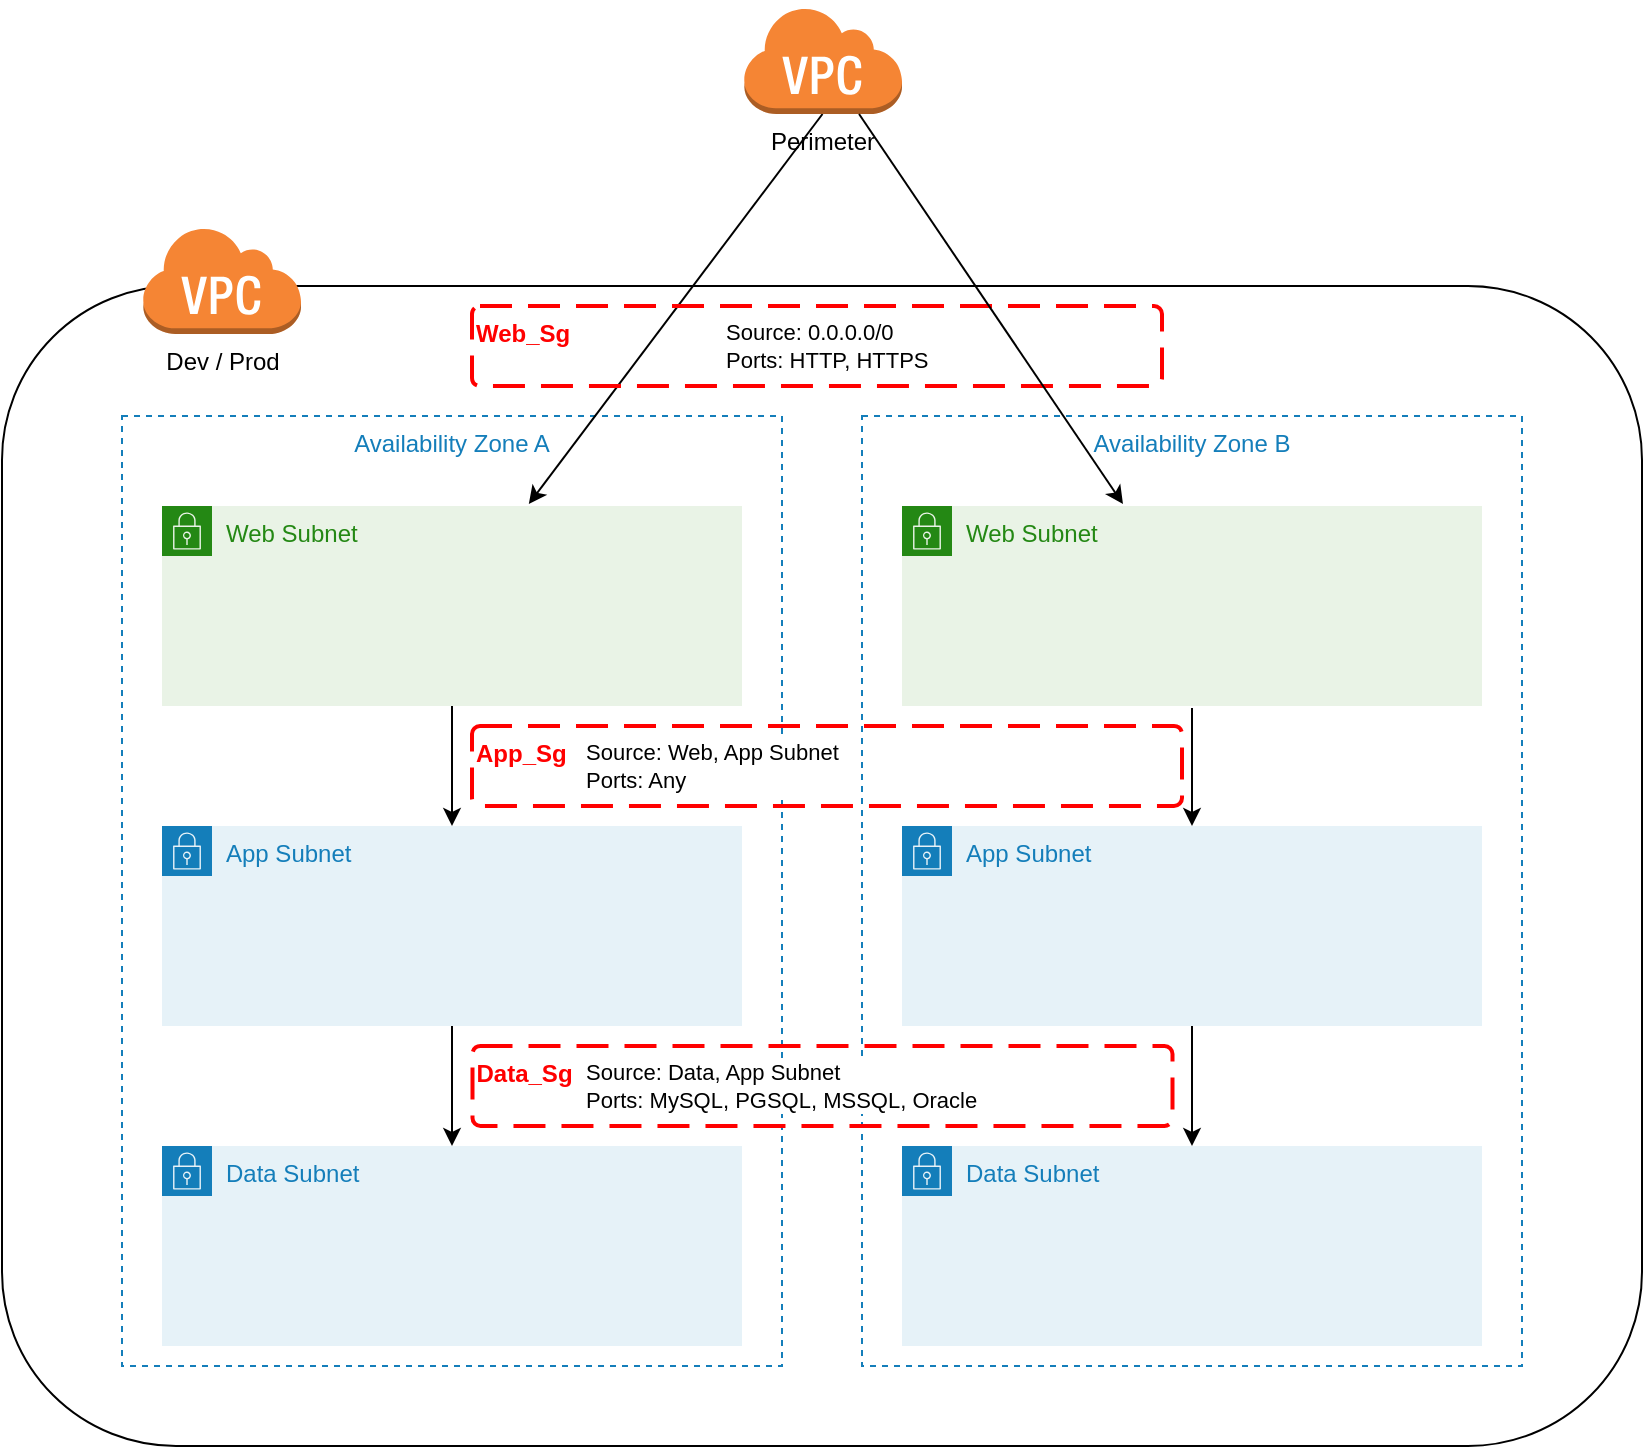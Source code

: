 <mxfile version="20.2.3" type="device"><diagram id="J8P2tJ8kzgx37nKu2yIJ" name="Page-1"><mxGraphModel dx="1419" dy="1025" grid="1" gridSize="10" guides="1" tooltips="1" connect="1" arrows="1" fold="1" page="1" pageScale="1" pageWidth="1100" pageHeight="850" math="0" shadow="0"><root><mxCell id="0"/><mxCell id="1" parent="0"/><mxCell id="dxuYAF1TzJr3qsiAYhOL-1" value="" style="rounded=1;whiteSpace=wrap;html=1;strokeColor=default;" parent="1" vertex="1"><mxGeometry x="120" y="160" width="820" height="580" as="geometry"/></mxCell><mxCell id="dxuYAF1TzJr3qsiAYhOL-4" value="Availability Zone B" style="fillColor=none;strokeColor=#147EBA;dashed=1;verticalAlign=top;fontStyle=0;fontColor=#147EBA;" parent="1" vertex="1"><mxGeometry x="550" y="225" width="330" height="475" as="geometry"/></mxCell><mxCell id="dxuYAF1TzJr3qsiAYhOL-2" value="Dev / Prod" style="outlineConnect=0;dashed=0;verticalLabelPosition=bottom;verticalAlign=top;align=center;html=1;shape=mxgraph.aws3.virtual_private_cloud;fillColor=#F58534;gradientColor=none;" parent="1" vertex="1"><mxGeometry x="190" y="130" width="79.5" height="54" as="geometry"/></mxCell><mxCell id="dxuYAF1TzJr3qsiAYhOL-3" value="Availability Zone A" style="fillColor=none;strokeColor=#147EBA;dashed=1;verticalAlign=top;fontStyle=0;fontColor=#147EBA;" parent="1" vertex="1"><mxGeometry x="180" y="225" width="330" height="475" as="geometry"/></mxCell><mxCell id="dxuYAF1TzJr3qsiAYhOL-19" style="edgeStyle=orthogonalEdgeStyle;rounded=0;orthogonalLoop=1;jettySize=auto;html=1;fontColor=#248814;entryX=0.5;entryY=0;entryDx=0;entryDy=0;exitX=0.5;exitY=0.99;exitDx=0;exitDy=0;exitPerimeter=0;" parent="1" source="dxuYAF1TzJr3qsiAYhOL-6" target="dxuYAF1TzJr3qsiAYhOL-7" edge="1"><mxGeometry relative="1" as="geometry"><Array as="points"/></mxGeometry></mxCell><mxCell id="dxuYAF1TzJr3qsiAYhOL-6" value="Web Subnet" style="points=[[0,0],[0.25,0],[0.5,0],[0.75,0],[1,0],[1,0.25],[1,0.5],[1,0.75],[1,1],[0.75,1],[0.5,1],[0.25,1],[0,1],[0,0.75],[0,0.5],[0,0.25]];outlineConnect=0;gradientColor=none;html=1;whiteSpace=wrap;fontSize=12;fontStyle=0;container=1;pointerEvents=0;collapsible=0;recursiveResize=0;shape=mxgraph.aws4.group;grIcon=mxgraph.aws4.group_security_group;grStroke=0;strokeColor=#248814;fillColor=#E9F3E6;verticalAlign=top;align=left;spacingLeft=30;fontColor=#248814;perimeterSpacing=1;labelBorderColor=none;backgroundOutline=0;fillStyle=auto;" parent="1" vertex="1"><mxGeometry x="200" y="270" width="290" height="100" as="geometry"/></mxCell><mxCell id="dxuYAF1TzJr3qsiAYhOL-21" style="edgeStyle=orthogonalEdgeStyle;rounded=0;orthogonalLoop=1;jettySize=auto;html=1;fontColor=#248814;" parent="1" source="dxuYAF1TzJr3qsiAYhOL-7" target="dxuYAF1TzJr3qsiAYhOL-8" edge="1"><mxGeometry relative="1" as="geometry"/></mxCell><mxCell id="dxuYAF1TzJr3qsiAYhOL-7" value="App Subnet" style="points=[[0,0],[0.25,0],[0.5,0],[0.75,0],[1,0],[1,0.25],[1,0.5],[1,0.75],[1,1],[0.75,1],[0.5,1],[0.25,1],[0,1],[0,0.75],[0,0.5],[0,0.25]];outlineConnect=0;gradientColor=none;html=1;whiteSpace=wrap;fontSize=12;fontStyle=0;container=1;pointerEvents=0;collapsible=0;recursiveResize=0;shape=mxgraph.aws4.group;grIcon=mxgraph.aws4.group_security_group;grStroke=0;strokeColor=#147EBA;fillColor=#E6F2F8;verticalAlign=top;align=left;spacingLeft=30;fontColor=#147EBA;dashed=0;" parent="1" vertex="1"><mxGeometry x="200" y="430" width="290" height="100" as="geometry"/></mxCell><mxCell id="dxuYAF1TzJr3qsiAYhOL-8" value="Data Subnet" style="points=[[0,0],[0.25,0],[0.5,0],[0.75,0],[1,0],[1,0.25],[1,0.5],[1,0.75],[1,1],[0.75,1],[0.5,1],[0.25,1],[0,1],[0,0.75],[0,0.5],[0,0.25]];outlineConnect=0;gradientColor=none;html=1;whiteSpace=wrap;fontSize=12;fontStyle=0;container=1;pointerEvents=0;collapsible=0;recursiveResize=0;shape=mxgraph.aws4.group;grIcon=mxgraph.aws4.group_security_group;grStroke=0;strokeColor=#147EBA;fillColor=#E6F2F8;verticalAlign=top;align=left;spacingLeft=30;fontColor=#147EBA;dashed=0;" parent="1" vertex="1"><mxGeometry x="200" y="590" width="290" height="100" as="geometry"/></mxCell><mxCell id="dxuYAF1TzJr3qsiAYhOL-22" value="" style="endArrow=classic;html=1;rounded=0;fontColor=#248814;exitX=0.5;exitY=1;exitDx=0;exitDy=0;exitPerimeter=0;" parent="1" target="dxuYAF1TzJr3qsiAYhOL-6" edge="1" source="dxuYAF1TzJr3qsiAYhOL-24"><mxGeometry width="50" height="50" relative="1" as="geometry"><mxPoint x="447.854" y="80.004" as="sourcePoint"/><mxPoint x="310.005" y="286.02" as="targetPoint"/></mxGeometry></mxCell><mxCell id="dxuYAF1TzJr3qsiAYhOL-28" value="Source: 0.0.0.0/0&lt;br&gt;Ports: HTTP, HTTPS" style="edgeLabel;html=1;align=left;verticalAlign=middle;resizable=0;points=[];fontColor=#000000;" parent="dxuYAF1TzJr3qsiAYhOL-22" vertex="1" connectable="0"><mxGeometry x="0.195" y="1" relative="1" as="geometry"><mxPoint x="37" y="-1" as="offset"/></mxGeometry></mxCell><mxCell id="bOIaf6BffCpasWhWahBx-1" value="Web_Sg" style="rounded=1;arcSize=10;dashed=1;strokeColor=#ff0000;fillColor=none;gradientColor=none;dashPattern=8 4;strokeWidth=2;verticalAlign=top;align=left;fontStyle=1;fontColor=#FF0000;" vertex="1" parent="1"><mxGeometry x="355" y="170" width="345" height="40" as="geometry"/></mxCell><mxCell id="dxuYAF1TzJr3qsiAYhOL-24" value="&lt;font color=&quot;#000000&quot;&gt;Perimeter&lt;/font&gt;" style="outlineConnect=0;dashed=0;verticalLabelPosition=bottom;verticalAlign=top;align=center;html=1;shape=mxgraph.aws3.virtual_private_cloud;fillColor=#F58534;gradientColor=none;dashPattern=1 4;labelBorderColor=none;fillStyle=auto;fontColor=#248814;strokeColor=default;strokeWidth=6;" parent="1" vertex="1"><mxGeometry x="490.5" y="20" width="79.5" height="54" as="geometry"/></mxCell><mxCell id="dxuYAF1TzJr3qsiAYhOL-30" value="Source: Web, App Subnet&lt;br&gt;Ports: Any" style="edgeLabel;html=1;align=left;verticalAlign=middle;resizable=0;points=[];fontColor=#000000;" parent="1" vertex="1" connectable="0"><mxGeometry x="410" y="400" as="geometry"/></mxCell><mxCell id="bOIaf6BffCpasWhWahBx-13" value="App_Sg" style="rounded=1;arcSize=10;dashed=1;strokeColor=#ff0000;fillColor=none;gradientColor=none;dashPattern=8 4;strokeWidth=2;verticalAlign=top;align=left;fontStyle=1;fontColor=#FF0000;" vertex="1" parent="1"><mxGeometry x="355" y="380" width="355" height="40" as="geometry"/></mxCell><mxCell id="bOIaf6BffCpasWhWahBx-14" value="Data_Sg" style="rounded=1;arcSize=10;dashed=1;strokeColor=#ff0000;fillColor=none;gradientColor=none;dashPattern=8 4;strokeWidth=2;verticalAlign=top;align=left;fontStyle=1;fontColor=#FF0000;" vertex="1" parent="1"><mxGeometry x="355.25" y="540" width="350" height="40" as="geometry"/></mxCell><mxCell id="bOIaf6BffCpasWhWahBx-15" value="Source: Data, App Subnet&lt;br&gt;Ports: MySQL, PGSQL, MSSQL, Oracle" style="edgeLabel;html=1;align=left;verticalAlign=middle;resizable=0;points=[];fontColor=#000000;" vertex="1" connectable="0" parent="1"><mxGeometry x="410" y="560" as="geometry"/></mxCell><mxCell id="bOIaf6BffCpasWhWahBx-16" value="Web Subnet" style="points=[[0,0],[0.25,0],[0.5,0],[0.75,0],[1,0],[1,0.25],[1,0.5],[1,0.75],[1,1],[0.75,1],[0.5,1],[0.25,1],[0,1],[0,0.75],[0,0.5],[0,0.25]];outlineConnect=0;gradientColor=none;html=1;whiteSpace=wrap;fontSize=12;fontStyle=0;container=1;pointerEvents=0;collapsible=0;recursiveResize=0;shape=mxgraph.aws4.group;grIcon=mxgraph.aws4.group_security_group;grStroke=0;strokeColor=#248814;fillColor=#E9F3E6;verticalAlign=top;align=left;spacingLeft=30;fontColor=#248814;perimeterSpacing=1;labelBorderColor=none;backgroundOutline=0;fillStyle=auto;" vertex="1" parent="1"><mxGeometry x="570" y="270" width="290" height="100" as="geometry"/></mxCell><mxCell id="bOIaf6BffCpasWhWahBx-17" value="App Subnet" style="points=[[0,0],[0.25,0],[0.5,0],[0.75,0],[1,0],[1,0.25],[1,0.5],[1,0.75],[1,1],[0.75,1],[0.5,1],[0.25,1],[0,1],[0,0.75],[0,0.5],[0,0.25]];outlineConnect=0;gradientColor=none;html=1;whiteSpace=wrap;fontSize=12;fontStyle=0;container=1;pointerEvents=0;collapsible=0;recursiveResize=0;shape=mxgraph.aws4.group;grIcon=mxgraph.aws4.group_security_group;grStroke=0;strokeColor=#147EBA;fillColor=#E6F2F8;verticalAlign=top;align=left;spacingLeft=30;fontColor=#147EBA;dashed=0;" vertex="1" parent="1"><mxGeometry x="570" y="430" width="290" height="100" as="geometry"/></mxCell><mxCell id="bOIaf6BffCpasWhWahBx-18" value="Data Subnet" style="points=[[0,0],[0.25,0],[0.5,0],[0.75,0],[1,0],[1,0.25],[1,0.5],[1,0.75],[1,1],[0.75,1],[0.5,1],[0.25,1],[0,1],[0,0.75],[0,0.5],[0,0.25]];outlineConnect=0;gradientColor=none;html=1;whiteSpace=wrap;fontSize=12;fontStyle=0;container=1;pointerEvents=0;collapsible=0;recursiveResize=0;shape=mxgraph.aws4.group;grIcon=mxgraph.aws4.group_security_group;grStroke=0;strokeColor=#147EBA;fillColor=#E6F2F8;verticalAlign=top;align=left;spacingLeft=30;fontColor=#147EBA;dashed=0;" vertex="1" parent="1"><mxGeometry x="570" y="590" width="290" height="100" as="geometry"/></mxCell><mxCell id="bOIaf6BffCpasWhWahBx-21" value="" style="endArrow=classic;html=1;rounded=0;fontColor=#FF0000;" edge="1" parent="1" source="dxuYAF1TzJr3qsiAYhOL-24" target="bOIaf6BffCpasWhWahBx-16"><mxGeometry width="50" height="50" relative="1" as="geometry"><mxPoint x="530" y="550" as="sourcePoint"/><mxPoint x="580" y="500" as="targetPoint"/></mxGeometry></mxCell><mxCell id="bOIaf6BffCpasWhWahBx-22" value="" style="endArrow=classic;html=1;rounded=0;fontColor=#FF0000;" edge="1" parent="1" source="bOIaf6BffCpasWhWahBx-16" target="bOIaf6BffCpasWhWahBx-17"><mxGeometry width="50" height="50" relative="1" as="geometry"><mxPoint x="530" y="550" as="sourcePoint"/><mxPoint x="580" y="500" as="targetPoint"/></mxGeometry></mxCell><mxCell id="bOIaf6BffCpasWhWahBx-23" value="" style="endArrow=classic;html=1;rounded=0;fontColor=#FF0000;" edge="1" parent="1" source="bOIaf6BffCpasWhWahBx-17" target="bOIaf6BffCpasWhWahBx-18"><mxGeometry width="50" height="50" relative="1" as="geometry"><mxPoint x="530" y="550" as="sourcePoint"/><mxPoint x="580" y="500" as="targetPoint"/></mxGeometry></mxCell></root></mxGraphModel></diagram></mxfile>